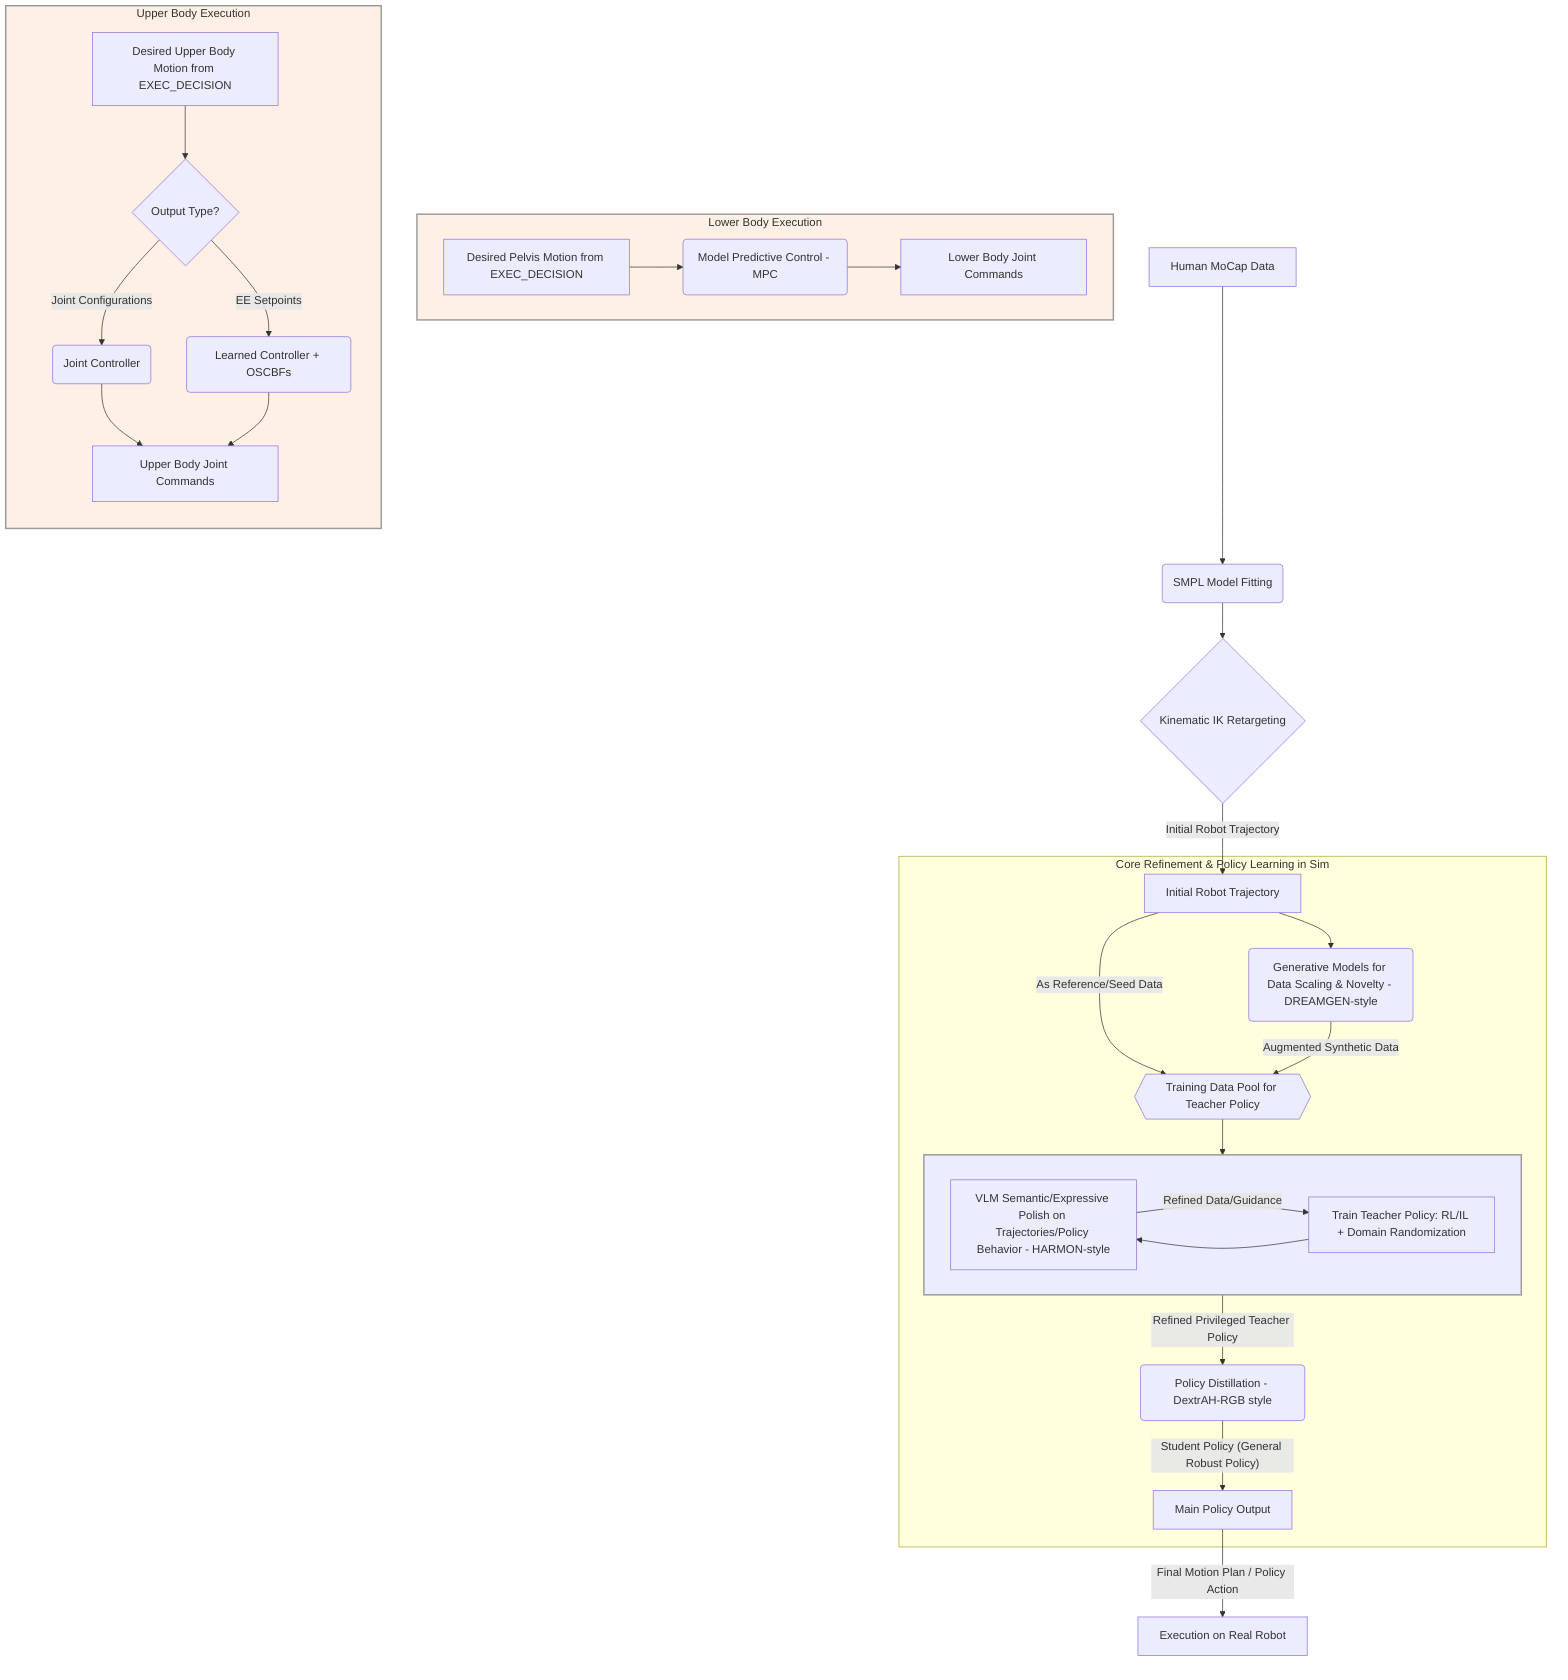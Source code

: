 ---

config:

layout: dagre

---

flowchart TD

subgraph E_Iterative_Loop[" "]

direction LR

E_VLM_Polish["VLM Semantic/Expressive Polish on Trajectories/Policy Behavior - HARMON-style"]

E_Train_Teacher["Train Teacher Policy: RL/IL + Domain Randomization"]

end

subgraph Sim_Training_Pipeline["Core Refinement & Policy Learning in Sim"]

direction TB

E_Initial_Traj_Node["Initial Robot Trajectory"]

E_DREAMGEN("Generative Models for Data Scaling & Novelty - DREAMGEN-style")


E_Training_Data_Pool{{"Training Data Pool for Teacher Policy"}}

E_Iterative_Loop

E_Distill("Policy Distillation - DextrAH-RGB style")

MAIN_POLICY_OUTPUT["Main Policy Output"]

end

subgraph F_EXEC_Lower["Lower Body Execution"]

F_EXEC_L_MPC("Model Predictive Control - MPC")

F_EXEC_L_Input["Desired Pelvis Motion from EXEC_DECISION"]

F_EXEC_L_Cmds["Lower Body Joint Commands"]

end

subgraph F_EXEC_Upper["Upper Body Execution"]

direction TB

F_EXEC_U_Decision{"Output Type?"}

F_EXEC_U_Input["Desired Upper Body Motion from EXEC_DECISION"]

F_EXEC_U_JC("Joint Controller")

F_EXEC_U_Cmds["Upper Body Joint Commands"]

F_EXEC_U_EESC("Learned Controller + OSCBFs")

end

A["Human MoCap Data"] --> B("SMPL Model Fitting")

B --> C{"Kinematic IK Retargeting"}

C -- Initial Robot Trajectory --> E_Initial_Traj_Node

E_Initial_Traj_Node --> E_DREAMGEN

E_Initial_Traj_Node -- As Reference/Seed Data --> E_Training_Data_Pool

E_DREAMGEN -- Augmented Synthetic Data --> E_Training_Data_Pool

E_Training_Data_Pool --> E_Iterative_Loop

E_Train_Teacher --> E_VLM_Polish

E_VLM_Polish -- Refined Data/Guidance --> E_Train_Teacher

E_Iterative_Loop -- Refined Privileged Teacher Policy --> E_Distill

E_Distill -- Student Policy (General Robust Policy) --> MAIN_POLICY_OUTPUT

MAIN_POLICY_OUTPUT -- Final Motion Plan / Policy Action --> F_EXEC["Execution on Real Robot"]

F_EXEC_L_Input --> F_EXEC_L_MPC

F_EXEC_L_MPC --> F_EXEC_L_Cmds

F_EXEC_U_Input --> F_EXEC_U_Decision

F_EXEC_U_Decision -- Joint Configurations --> F_EXEC_U_JC

F_EXEC_U_JC --> F_EXEC_U_Cmds

F_EXEC_U_Decision -- EE Setpoints --> F_EXEC_U_EESC

F_EXEC_U_EESC --> F_EXEC_U_Cmds

style E_Iterative_Loop fill:#ececff,stroke:#999,stroke-width:2px

style F_EXEC_Lower fill:#fff0e6,stroke:#999,stroke-width:2px

style F_EXEC_Upper fill:#fff0e6,stroke:#999,stroke-width:2px